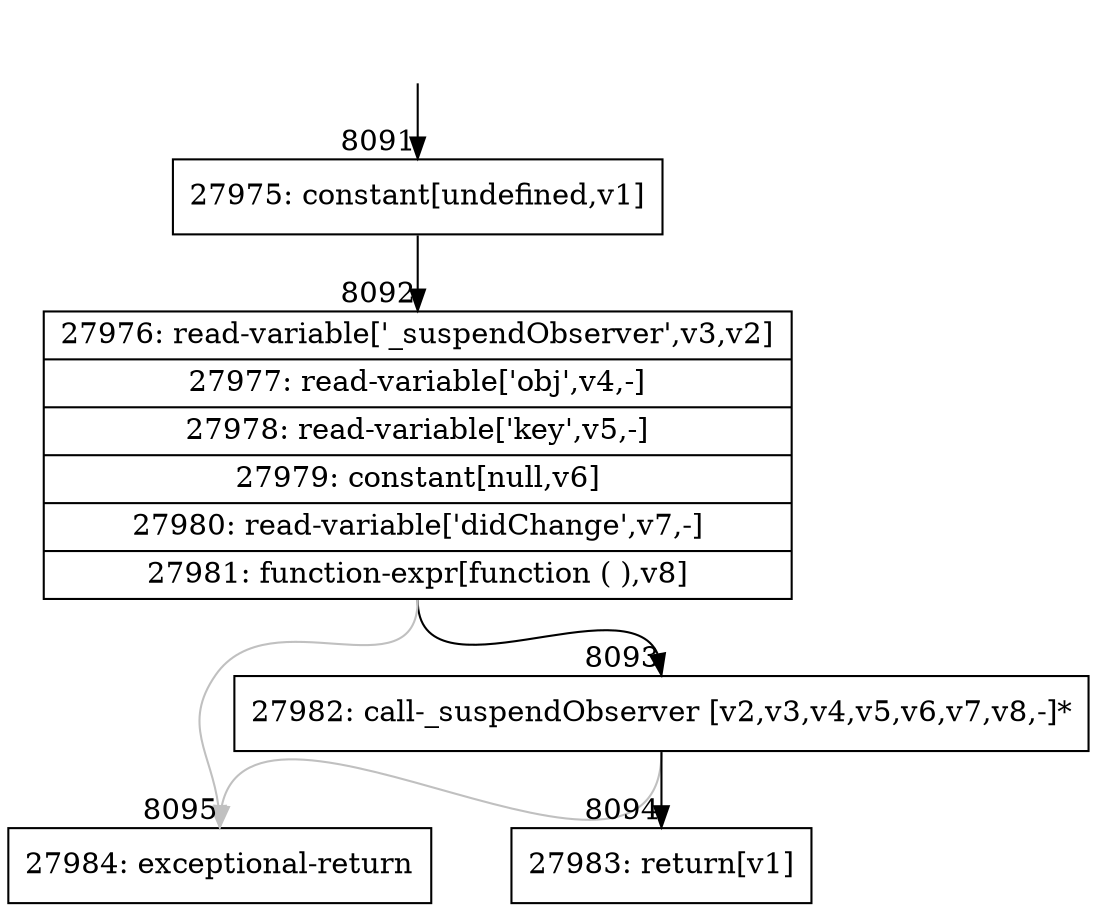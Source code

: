 digraph {
rankdir="TD"
BB_entry679[shape=none,label=""];
BB_entry679 -> BB8091 [tailport=s, headport=n, headlabel="    8091"]
BB8091 [shape=record label="{27975: constant[undefined,v1]}" ] 
BB8091 -> BB8092 [tailport=s, headport=n, headlabel="      8092"]
BB8092 [shape=record label="{27976: read-variable['_suspendObserver',v3,v2]|27977: read-variable['obj',v4,-]|27978: read-variable['key',v5,-]|27979: constant[null,v6]|27980: read-variable['didChange',v7,-]|27981: function-expr[function ( ),v8]}" ] 
BB8092 -> BB8093 [tailport=s, headport=n, headlabel="      8093"]
BB8092 -> BB8095 [tailport=s, headport=n, color=gray, headlabel="      8095"]
BB8093 [shape=record label="{27982: call-_suspendObserver [v2,v3,v4,v5,v6,v7,v8,-]*}" ] 
BB8093 -> BB8094 [tailport=s, headport=n, headlabel="      8094"]
BB8093 -> BB8095 [tailport=s, headport=n, color=gray]
BB8094 [shape=record label="{27983: return[v1]}" ] 
BB8095 [shape=record label="{27984: exceptional-return}" ] 
//#$~ 14737
}
